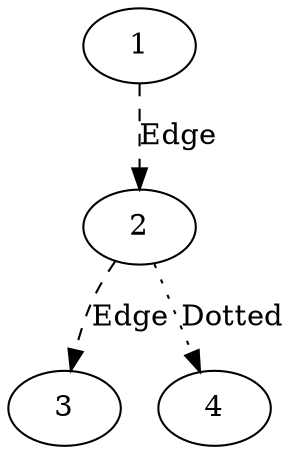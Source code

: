 /*******************************************************************************
 * Copyright (c) 2009 Fabian Steeg. All rights reserved. This program and the
 * accompanying materials are made available under the terms of the Eclipse
 * Public License v1.0 which accompanies this distribution, and is available at
 * http://www.eclipse.org/legal/epl-v10.html
 * <p/>
 * Contributors: Fabian Steeg - initial API and implementation; see bug 277380
 *******************************************************************************/
/* Test input. */
digraph BasicDirectedGraph{
	/* Global attributes can be defined for edges, 
	   which affect all edges used (currently labels 
	   and styles are supported): */
	edge[label="Edge" style=dashed]
	1; 2; 3; 4
	1->2
	2->3
	/* As for nodes, the global attributes can be 
	   overridden in a particular edge: */
	2->4[label="Dotted" style=dotted]
}